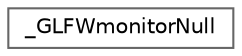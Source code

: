 digraph "类继承关系图"
{
 // LATEX_PDF_SIZE
  bgcolor="transparent";
  edge [fontname=Helvetica,fontsize=10,labelfontname=Helvetica,labelfontsize=10];
  node [fontname=Helvetica,fontsize=10,shape=box,height=0.2,width=0.4];
  rankdir="LR";
  Node0 [id="Node000000",label="_GLFWmonitorNull",height=0.2,width=0.4,color="grey40", fillcolor="white", style="filled",URL="$struct___g_l_f_wmonitor_null.html",tooltip=" "];
}
